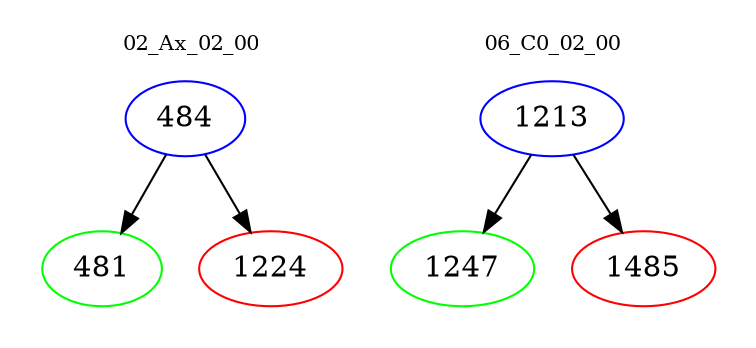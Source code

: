 digraph{
subgraph cluster_0 {
color = white
label = "02_Ax_02_00";
fontsize=10;
T0_484 [label="484", color="blue"]
T0_484 -> T0_481 [color="black"]
T0_481 [label="481", color="green"]
T0_484 -> T0_1224 [color="black"]
T0_1224 [label="1224", color="red"]
}
subgraph cluster_1 {
color = white
label = "06_C0_02_00";
fontsize=10;
T1_1213 [label="1213", color="blue"]
T1_1213 -> T1_1247 [color="black"]
T1_1247 [label="1247", color="green"]
T1_1213 -> T1_1485 [color="black"]
T1_1485 [label="1485", color="red"]
}
}
